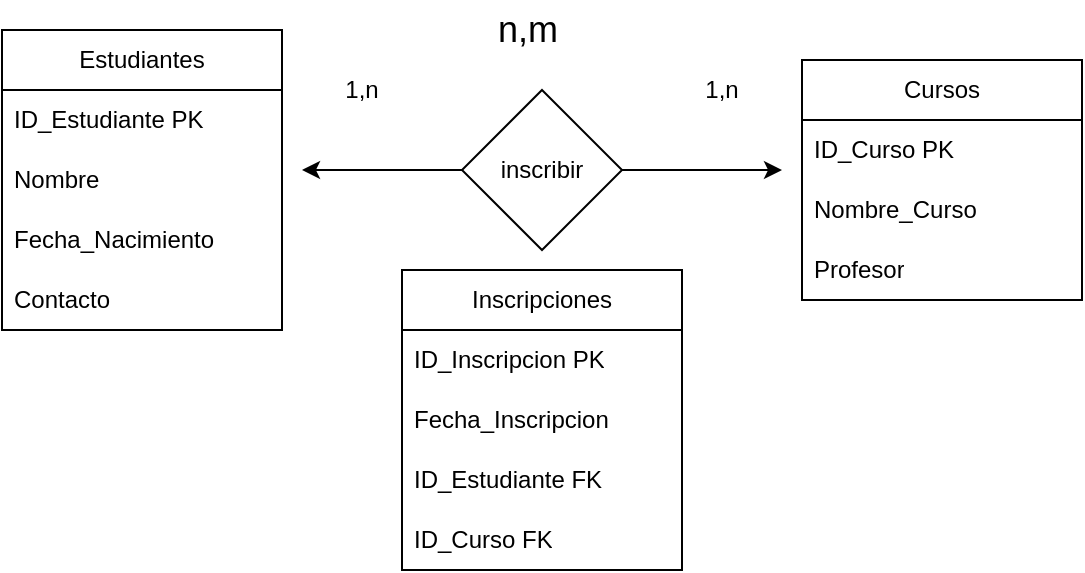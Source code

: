 <mxfile version="24.8.4">
  <diagram name="Página-1" id="DHcdUx3iajswXe5JBYtx">
    <mxGraphModel dx="701" dy="663" grid="1" gridSize="10" guides="1" tooltips="1" connect="1" arrows="1" fold="1" page="1" pageScale="1" pageWidth="827" pageHeight="1169" math="0" shadow="0">
      <root>
        <mxCell id="0" />
        <mxCell id="1" parent="0" />
        <mxCell id="PrhTq6TtQLiDZdUZIQBg-1" value="Estudiantes" style="swimlane;fontStyle=0;childLayout=stackLayout;horizontal=1;startSize=30;horizontalStack=0;resizeParent=1;resizeParentMax=0;resizeLast=0;collapsible=1;marginBottom=0;whiteSpace=wrap;html=1;" vertex="1" parent="1">
          <mxGeometry x="120" y="180" width="140" height="150" as="geometry" />
        </mxCell>
        <mxCell id="PrhTq6TtQLiDZdUZIQBg-2" value="ID_Estudiante PK" style="text;strokeColor=none;fillColor=none;align=left;verticalAlign=middle;spacingLeft=4;spacingRight=4;overflow=hidden;points=[[0,0.5],[1,0.5]];portConstraint=eastwest;rotatable=0;whiteSpace=wrap;html=1;" vertex="1" parent="PrhTq6TtQLiDZdUZIQBg-1">
          <mxGeometry y="30" width="140" height="30" as="geometry" />
        </mxCell>
        <mxCell id="PrhTq6TtQLiDZdUZIQBg-3" value="Nombre" style="text;strokeColor=none;fillColor=none;align=left;verticalAlign=middle;spacingLeft=4;spacingRight=4;overflow=hidden;points=[[0,0.5],[1,0.5]];portConstraint=eastwest;rotatable=0;whiteSpace=wrap;html=1;" vertex="1" parent="PrhTq6TtQLiDZdUZIQBg-1">
          <mxGeometry y="60" width="140" height="30" as="geometry" />
        </mxCell>
        <mxCell id="PrhTq6TtQLiDZdUZIQBg-4" value="Fecha_Nacimiento" style="text;strokeColor=none;fillColor=none;align=left;verticalAlign=middle;spacingLeft=4;spacingRight=4;overflow=hidden;points=[[0,0.5],[1,0.5]];portConstraint=eastwest;rotatable=0;whiteSpace=wrap;html=1;" vertex="1" parent="PrhTq6TtQLiDZdUZIQBg-1">
          <mxGeometry y="90" width="140" height="30" as="geometry" />
        </mxCell>
        <mxCell id="PrhTq6TtQLiDZdUZIQBg-14" value="Contacto" style="text;strokeColor=none;fillColor=none;align=left;verticalAlign=middle;spacingLeft=4;spacingRight=4;overflow=hidden;points=[[0,0.5],[1,0.5]];portConstraint=eastwest;rotatable=0;whiteSpace=wrap;html=1;" vertex="1" parent="PrhTq6TtQLiDZdUZIQBg-1">
          <mxGeometry y="120" width="140" height="30" as="geometry" />
        </mxCell>
        <mxCell id="PrhTq6TtQLiDZdUZIQBg-5" value="Cursos" style="swimlane;fontStyle=0;childLayout=stackLayout;horizontal=1;startSize=30;horizontalStack=0;resizeParent=1;resizeParentMax=0;resizeLast=0;collapsible=1;marginBottom=0;whiteSpace=wrap;html=1;" vertex="1" parent="1">
          <mxGeometry x="520" y="195" width="140" height="120" as="geometry" />
        </mxCell>
        <mxCell id="PrhTq6TtQLiDZdUZIQBg-6" value="ID_Curso PK" style="text;strokeColor=none;fillColor=none;align=left;verticalAlign=middle;spacingLeft=4;spacingRight=4;overflow=hidden;points=[[0,0.5],[1,0.5]];portConstraint=eastwest;rotatable=0;whiteSpace=wrap;html=1;" vertex="1" parent="PrhTq6TtQLiDZdUZIQBg-5">
          <mxGeometry y="30" width="140" height="30" as="geometry" />
        </mxCell>
        <mxCell id="PrhTq6TtQLiDZdUZIQBg-7" value="Nombre_Curso" style="text;strokeColor=none;fillColor=none;align=left;verticalAlign=middle;spacingLeft=4;spacingRight=4;overflow=hidden;points=[[0,0.5],[1,0.5]];portConstraint=eastwest;rotatable=0;whiteSpace=wrap;html=1;" vertex="1" parent="PrhTq6TtQLiDZdUZIQBg-5">
          <mxGeometry y="60" width="140" height="30" as="geometry" />
        </mxCell>
        <mxCell id="PrhTq6TtQLiDZdUZIQBg-8" value="Profesor" style="text;strokeColor=none;fillColor=none;align=left;verticalAlign=middle;spacingLeft=4;spacingRight=4;overflow=hidden;points=[[0,0.5],[1,0.5]];portConstraint=eastwest;rotatable=0;whiteSpace=wrap;html=1;" vertex="1" parent="PrhTq6TtQLiDZdUZIQBg-5">
          <mxGeometry y="90" width="140" height="30" as="geometry" />
        </mxCell>
        <mxCell id="PrhTq6TtQLiDZdUZIQBg-9" value="Inscripciones" style="swimlane;fontStyle=0;childLayout=stackLayout;horizontal=1;startSize=30;horizontalStack=0;resizeParent=1;resizeParentMax=0;resizeLast=0;collapsible=1;marginBottom=0;whiteSpace=wrap;html=1;" vertex="1" parent="1">
          <mxGeometry x="320" y="300" width="140" height="150" as="geometry" />
        </mxCell>
        <mxCell id="PrhTq6TtQLiDZdUZIQBg-10" value="ID_Inscripcion PK" style="text;strokeColor=none;fillColor=none;align=left;verticalAlign=middle;spacingLeft=4;spacingRight=4;overflow=hidden;points=[[0,0.5],[1,0.5]];portConstraint=eastwest;rotatable=0;whiteSpace=wrap;html=1;" vertex="1" parent="PrhTq6TtQLiDZdUZIQBg-9">
          <mxGeometry y="30" width="140" height="30" as="geometry" />
        </mxCell>
        <mxCell id="PrhTq6TtQLiDZdUZIQBg-12" value="Fecha_Inscripcion" style="text;strokeColor=none;fillColor=none;align=left;verticalAlign=middle;spacingLeft=4;spacingRight=4;overflow=hidden;points=[[0,0.5],[1,0.5]];portConstraint=eastwest;rotatable=0;whiteSpace=wrap;html=1;" vertex="1" parent="PrhTq6TtQLiDZdUZIQBg-9">
          <mxGeometry y="60" width="140" height="30" as="geometry" />
        </mxCell>
        <mxCell id="PrhTq6TtQLiDZdUZIQBg-11" value="ID_Estudiante FK" style="text;strokeColor=none;fillColor=none;align=left;verticalAlign=middle;spacingLeft=4;spacingRight=4;overflow=hidden;points=[[0,0.5],[1,0.5]];portConstraint=eastwest;rotatable=0;whiteSpace=wrap;html=1;" vertex="1" parent="PrhTq6TtQLiDZdUZIQBg-9">
          <mxGeometry y="90" width="140" height="30" as="geometry" />
        </mxCell>
        <mxCell id="PrhTq6TtQLiDZdUZIQBg-15" value="ID_Curso FK" style="text;strokeColor=none;fillColor=none;align=left;verticalAlign=middle;spacingLeft=4;spacingRight=4;overflow=hidden;points=[[0,0.5],[1,0.5]];portConstraint=eastwest;rotatable=0;whiteSpace=wrap;html=1;" vertex="1" parent="PrhTq6TtQLiDZdUZIQBg-9">
          <mxGeometry y="120" width="140" height="30" as="geometry" />
        </mxCell>
        <mxCell id="PrhTq6TtQLiDZdUZIQBg-17" style="edgeStyle=orthogonalEdgeStyle;rounded=0;orthogonalLoop=1;jettySize=auto;html=1;" edge="1" parent="1" source="PrhTq6TtQLiDZdUZIQBg-16">
          <mxGeometry relative="1" as="geometry">
            <mxPoint x="510" y="250" as="targetPoint" />
          </mxGeometry>
        </mxCell>
        <mxCell id="PrhTq6TtQLiDZdUZIQBg-18" style="edgeStyle=orthogonalEdgeStyle;rounded=0;orthogonalLoop=1;jettySize=auto;html=1;" edge="1" parent="1" source="PrhTq6TtQLiDZdUZIQBg-16">
          <mxGeometry relative="1" as="geometry">
            <mxPoint x="270" y="250" as="targetPoint" />
          </mxGeometry>
        </mxCell>
        <mxCell id="PrhTq6TtQLiDZdUZIQBg-16" value="inscribir" style="rhombus;whiteSpace=wrap;html=1;" vertex="1" parent="1">
          <mxGeometry x="350" y="210" width="80" height="80" as="geometry" />
        </mxCell>
        <mxCell id="PrhTq6TtQLiDZdUZIQBg-19" value="1,n" style="text;html=1;align=center;verticalAlign=middle;whiteSpace=wrap;rounded=0;" vertex="1" parent="1">
          <mxGeometry x="450" y="195" width="60" height="30" as="geometry" />
        </mxCell>
        <mxCell id="PrhTq6TtQLiDZdUZIQBg-20" value="1,n" style="text;html=1;align=center;verticalAlign=middle;whiteSpace=wrap;rounded=0;" vertex="1" parent="1">
          <mxGeometry x="270" y="195" width="60" height="30" as="geometry" />
        </mxCell>
        <mxCell id="PrhTq6TtQLiDZdUZIQBg-21" value="&lt;font style=&quot;font-size: 18px;&quot;&gt;n,m&lt;/font&gt;" style="text;html=1;align=center;verticalAlign=middle;whiteSpace=wrap;rounded=0;" vertex="1" parent="1">
          <mxGeometry x="353" y="165" width="60" height="30" as="geometry" />
        </mxCell>
      </root>
    </mxGraphModel>
  </diagram>
</mxfile>
